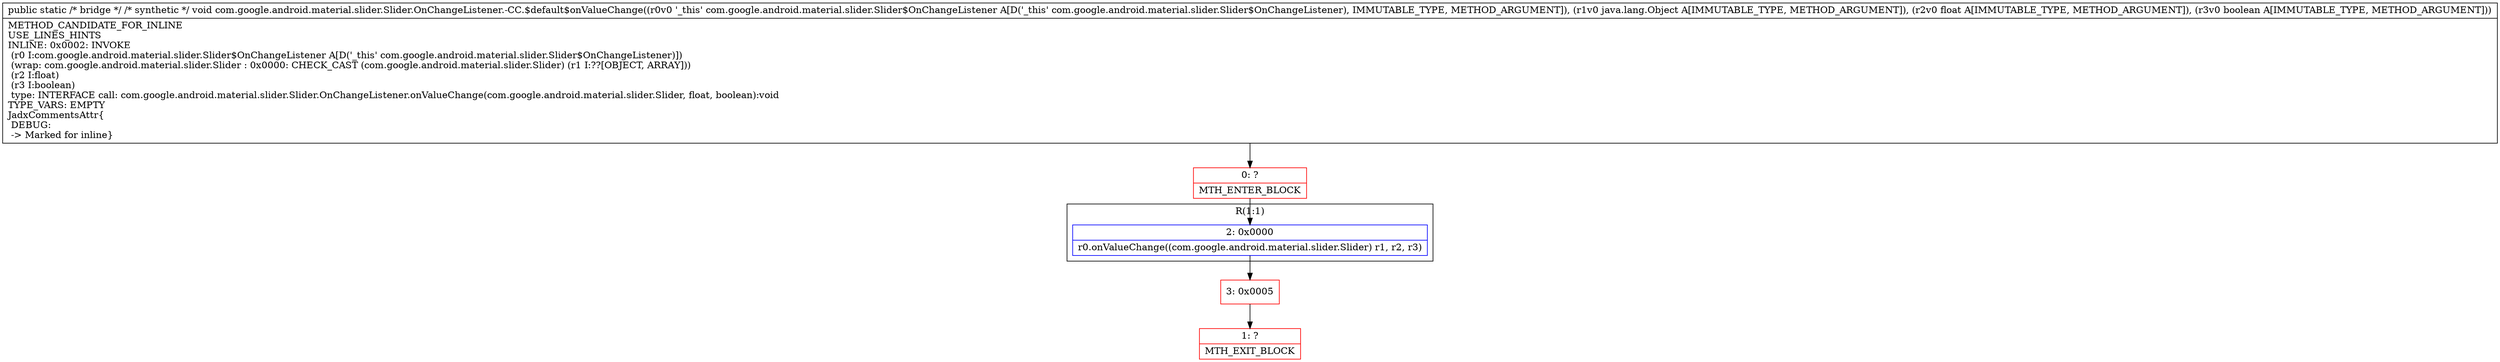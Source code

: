 digraph "CFG forcom.google.android.material.slider.Slider.OnChangeListener.\-CC.$default$onValueChange(Lcom\/google\/android\/material\/slider\/Slider$OnChangeListener;Ljava\/lang\/Object;FZ)V" {
subgraph cluster_Region_1318195701 {
label = "R(1:1)";
node [shape=record,color=blue];
Node_2 [shape=record,label="{2\:\ 0x0000|r0.onValueChange((com.google.android.material.slider.Slider) r1, r2, r3)\l}"];
}
Node_0 [shape=record,color=red,label="{0\:\ ?|MTH_ENTER_BLOCK\l}"];
Node_3 [shape=record,color=red,label="{3\:\ 0x0005}"];
Node_1 [shape=record,color=red,label="{1\:\ ?|MTH_EXIT_BLOCK\l}"];
MethodNode[shape=record,label="{public static \/* bridge *\/ \/* synthetic *\/ void com.google.android.material.slider.Slider.OnChangeListener.\-CC.$default$onValueChange((r0v0 '_this' com.google.android.material.slider.Slider$OnChangeListener A[D('_this' com.google.android.material.slider.Slider$OnChangeListener), IMMUTABLE_TYPE, METHOD_ARGUMENT]), (r1v0 java.lang.Object A[IMMUTABLE_TYPE, METHOD_ARGUMENT]), (r2v0 float A[IMMUTABLE_TYPE, METHOD_ARGUMENT]), (r3v0 boolean A[IMMUTABLE_TYPE, METHOD_ARGUMENT]))  | METHOD_CANDIDATE_FOR_INLINE\lUSE_LINES_HINTS\lINLINE: 0x0002: INVOKE  \l  (r0 I:com.google.android.material.slider.Slider$OnChangeListener A[D('_this' com.google.android.material.slider.Slider$OnChangeListener)])\l  (wrap: com.google.android.material.slider.Slider : 0x0000: CHECK_CAST (com.google.android.material.slider.Slider) (r1 I:??[OBJECT, ARRAY]))\l  (r2 I:float)\l  (r3 I:boolean)\l type: INTERFACE call: com.google.android.material.slider.Slider.OnChangeListener.onValueChange(com.google.android.material.slider.Slider, float, boolean):void\lTYPE_VARS: EMPTY\lJadxCommentsAttr\{\l DEBUG: \l \-\> Marked for inline\}\l}"];
MethodNode -> Node_0;Node_2 -> Node_3;
Node_0 -> Node_2;
Node_3 -> Node_1;
}

